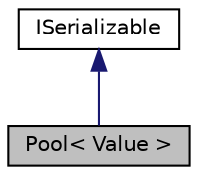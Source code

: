 digraph "Pool&lt; Value &gt;"
{
 // LATEX_PDF_SIZE
  edge [fontname="Helvetica",fontsize="10",labelfontname="Helvetica",labelfontsize="10"];
  node [fontname="Helvetica",fontsize="10",shape=record];
  Node1 [label="Pool\< Value \>",height=0.2,width=0.4,color="black", fillcolor="grey75", style="filled", fontcolor="black",tooltip="The pool framework is what we use to represent health in our game."];
  Node2 -> Node1 [dir="back",color="midnightblue",fontsize="10",style="solid",fontname="Helvetica"];
  Node2 [label="ISerializable",height=0.2,width=0.4,color="black", fillcolor="white", style="filled",URL="$classISerializable.html",tooltip="interface for all serializable objects"];
}
